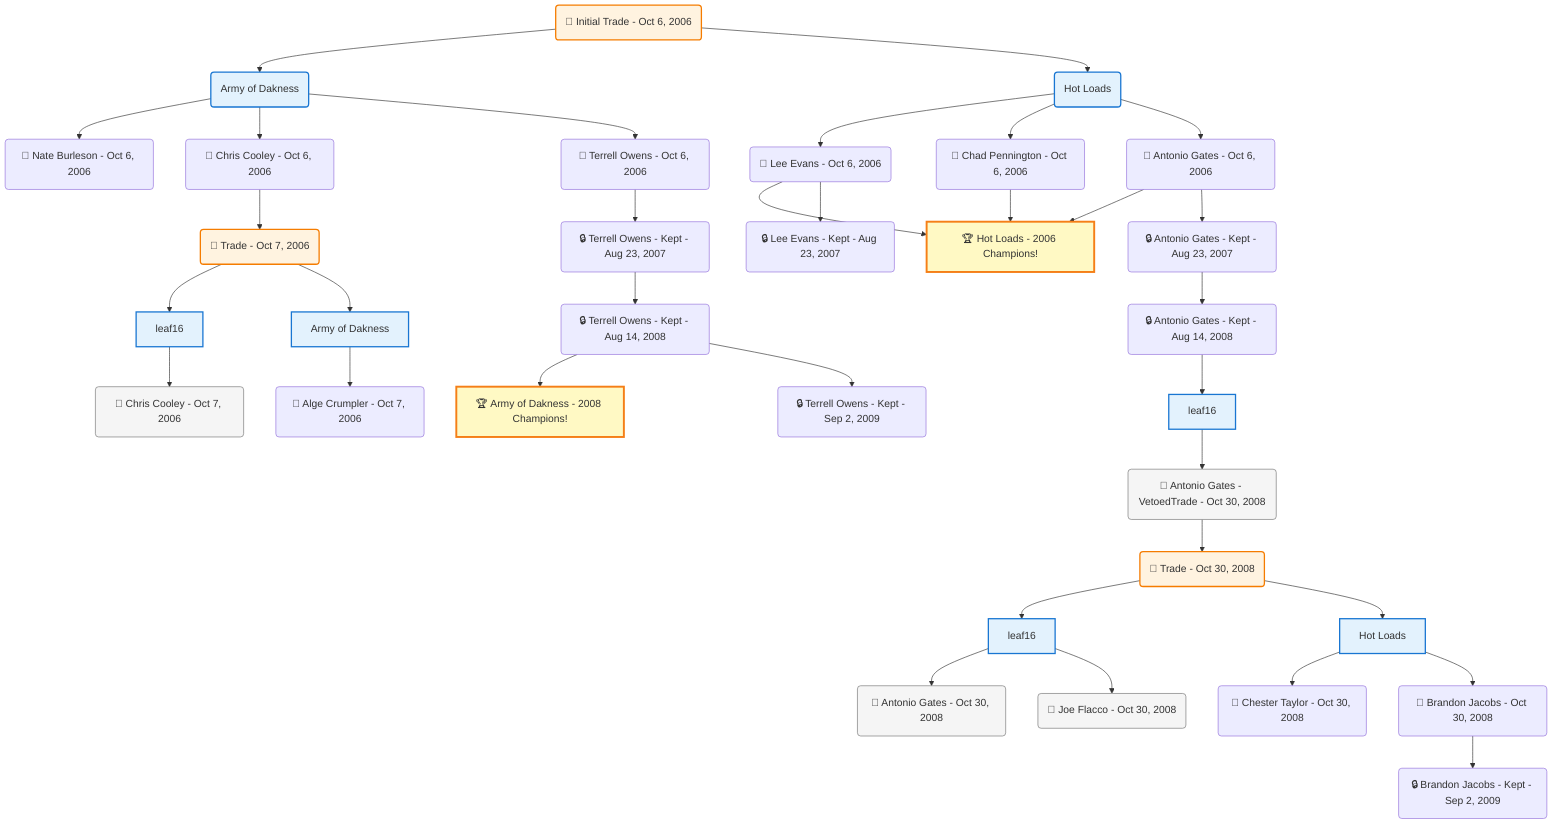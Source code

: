 flowchart TD

    TRADE_MAIN("🔄 Initial Trade - Oct 6, 2006")
    TEAM_1("Army of Dakness")
    TEAM_2("Hot Loads")
    NODE_a42cb939-12fe-41c6-a87f-39914a5982fb("🔄 Nate Burleson - Oct 6, 2006")
    NODE_b053cb77-7eee-4707-97dd-407b50a0828f("🔄 Chris Cooley - Oct 6, 2006")
    TRADE_710540ab-88d8-4343-94b2-9493cc2491a8_3("🔄 Trade - Oct 7, 2006")
    TEAM_66fb98f4-89a7-45f9-893a-b41d71e6249d_4["leaf16"]
    NODE_7e73dde1-02b1-4d9d-ab47-c62c42bbfa25("🔄 Chris Cooley - Oct 7, 2006")
    TEAM_40f7599b-e68f-4bf4-9553-bf7e10924635_5["Army of Dakness"]
    NODE_4af5ba05-be34-4ec5-b244-3befa00adbb4("🔄 Alge Crumpler - Oct 7, 2006")
    NODE_6c7783e6-4c3b-43a3-a365-553e4ae897b0("🔄 Lee Evans - Oct 6, 2006")
    CHAMP_8e9f18ff-62c3-40e8-bb10-32f74cf4ee33_2006["🏆 Hot Loads - 2006 Champions!"]
    NODE_355b9e1d-dd1d-40da-b431-b496404d4867("🔒 Lee Evans - Kept - Aug 23, 2007")
    NODE_a050a184-3709-4905-aa75-94dbe5e8be44("🔄 Chad Pennington - Oct 6, 2006")
    NODE_7064159a-9d89-4db3-86be-ac33c463fb23("🔄 Antonio Gates - Oct 6, 2006")
    NODE_56b47567-3016-46c8-bf0e-a79ca5a48a34("🔒 Antonio Gates - Kept - Aug 23, 2007")
    NODE_43a4564d-3e19-4d30-92b8-939e4a0b2782("🔒 Antonio Gates - Kept - Aug 14, 2008")
    TEAM_66fb98f4-89a7-45f9-893a-b41d71e6249d_6["leaf16"]
    NODE_84816aa6-74dc-4cd2-9f3a-5f90cb6ca145("🔹 Antonio Gates - VetoedTrade - Oct 30, 2008")
    TRADE_87ce9d09-06a8-404c-b199-cfe247cf878a_7("🔄 Trade - Oct 30, 2008")
    TEAM_66fb98f4-89a7-45f9-893a-b41d71e6249d_8["leaf16"]
    NODE_2844b707-0034-4eab-92f1-9bcb2950aa01("🔄 Antonio Gates - Oct 30, 2008")
    NODE_15251d5e-06a7-4f76-b8c7-1c5f2f68fccd("🔄 Joe Flacco - Oct 30, 2008")
    TEAM_8e9f18ff-62c3-40e8-bb10-32f74cf4ee33_9["Hot Loads"]
    NODE_cf22c20c-fbee-488f-8600-8951bb925abd("🔄 Chester Taylor - Oct 30, 2008")
    NODE_0e3144bd-53ce-49b2-92f0-94ae2e584153("🔄 Brandon Jacobs - Oct 30, 2008")
    NODE_64589c2f-3fd5-4fbe-a096-8e5f8fdbfdcc("🔒 Brandon Jacobs - Kept - Sep 2, 2009")
    NODE_b2159c8e-a5b5-4093-871c-ed731fcbd902("🔄 Terrell Owens - Oct 6, 2006")
    NODE_87b0f2e0-7965-49ec-aad3-70f65251aebe("🔒 Terrell Owens - Kept - Aug 23, 2007")
    NODE_cd43b0bf-4071-46ba-b3b8-21499efa5545("🔒 Terrell Owens - Kept - Aug 14, 2008")
    CHAMP_40f7599b-e68f-4bf4-9553-bf7e10924635_2008["🏆 Army of Dakness - 2008 Champions!"]
    NODE_e67e5f8f-9eb1-4ace-b6f0-438f9b8283c1("🔒 Terrell Owens - Kept - Sep 2, 2009")

    TRADE_MAIN --> TEAM_1
    TRADE_MAIN --> TEAM_2
    TEAM_1 --> NODE_a42cb939-12fe-41c6-a87f-39914a5982fb
    TEAM_1 --> NODE_b053cb77-7eee-4707-97dd-407b50a0828f
    NODE_b053cb77-7eee-4707-97dd-407b50a0828f --> TRADE_710540ab-88d8-4343-94b2-9493cc2491a8_3
    TRADE_710540ab-88d8-4343-94b2-9493cc2491a8_3 --> TEAM_66fb98f4-89a7-45f9-893a-b41d71e6249d_4
    TEAM_66fb98f4-89a7-45f9-893a-b41d71e6249d_4 --> NODE_7e73dde1-02b1-4d9d-ab47-c62c42bbfa25
    TRADE_710540ab-88d8-4343-94b2-9493cc2491a8_3 --> TEAM_40f7599b-e68f-4bf4-9553-bf7e10924635_5
    TEAM_40f7599b-e68f-4bf4-9553-bf7e10924635_5 --> NODE_4af5ba05-be34-4ec5-b244-3befa00adbb4
    TEAM_2 --> NODE_6c7783e6-4c3b-43a3-a365-553e4ae897b0
    NODE_6c7783e6-4c3b-43a3-a365-553e4ae897b0 --> CHAMP_8e9f18ff-62c3-40e8-bb10-32f74cf4ee33_2006
    NODE_6c7783e6-4c3b-43a3-a365-553e4ae897b0 --> NODE_355b9e1d-dd1d-40da-b431-b496404d4867
    TEAM_2 --> NODE_a050a184-3709-4905-aa75-94dbe5e8be44
    NODE_a050a184-3709-4905-aa75-94dbe5e8be44 --> CHAMP_8e9f18ff-62c3-40e8-bb10-32f74cf4ee33_2006
    TEAM_2 --> NODE_7064159a-9d89-4db3-86be-ac33c463fb23
    NODE_7064159a-9d89-4db3-86be-ac33c463fb23 --> CHAMP_8e9f18ff-62c3-40e8-bb10-32f74cf4ee33_2006
    NODE_7064159a-9d89-4db3-86be-ac33c463fb23 --> NODE_56b47567-3016-46c8-bf0e-a79ca5a48a34
    NODE_56b47567-3016-46c8-bf0e-a79ca5a48a34 --> NODE_43a4564d-3e19-4d30-92b8-939e4a0b2782
    NODE_43a4564d-3e19-4d30-92b8-939e4a0b2782 --> TEAM_66fb98f4-89a7-45f9-893a-b41d71e6249d_6
    TEAM_66fb98f4-89a7-45f9-893a-b41d71e6249d_6 --> NODE_84816aa6-74dc-4cd2-9f3a-5f90cb6ca145
    NODE_84816aa6-74dc-4cd2-9f3a-5f90cb6ca145 --> TRADE_87ce9d09-06a8-404c-b199-cfe247cf878a_7
    TRADE_87ce9d09-06a8-404c-b199-cfe247cf878a_7 --> TEAM_66fb98f4-89a7-45f9-893a-b41d71e6249d_8
    TEAM_66fb98f4-89a7-45f9-893a-b41d71e6249d_8 --> NODE_2844b707-0034-4eab-92f1-9bcb2950aa01
    TEAM_66fb98f4-89a7-45f9-893a-b41d71e6249d_8 --> NODE_15251d5e-06a7-4f76-b8c7-1c5f2f68fccd
    TRADE_87ce9d09-06a8-404c-b199-cfe247cf878a_7 --> TEAM_8e9f18ff-62c3-40e8-bb10-32f74cf4ee33_9
    TEAM_8e9f18ff-62c3-40e8-bb10-32f74cf4ee33_9 --> NODE_cf22c20c-fbee-488f-8600-8951bb925abd
    TEAM_8e9f18ff-62c3-40e8-bb10-32f74cf4ee33_9 --> NODE_0e3144bd-53ce-49b2-92f0-94ae2e584153
    NODE_0e3144bd-53ce-49b2-92f0-94ae2e584153 --> NODE_64589c2f-3fd5-4fbe-a096-8e5f8fdbfdcc
    TEAM_1 --> NODE_b2159c8e-a5b5-4093-871c-ed731fcbd902
    NODE_b2159c8e-a5b5-4093-871c-ed731fcbd902 --> NODE_87b0f2e0-7965-49ec-aad3-70f65251aebe
    NODE_87b0f2e0-7965-49ec-aad3-70f65251aebe --> NODE_cd43b0bf-4071-46ba-b3b8-21499efa5545
    NODE_cd43b0bf-4071-46ba-b3b8-21499efa5545 --> CHAMP_40f7599b-e68f-4bf4-9553-bf7e10924635_2008
    NODE_cd43b0bf-4071-46ba-b3b8-21499efa5545 --> NODE_e67e5f8f-9eb1-4ace-b6f0-438f9b8283c1

    %% Node styling
    classDef teamNode fill:#e3f2fd,stroke:#1976d2,stroke-width:2px
    classDef tradeNode fill:#fff3e0,stroke:#f57c00,stroke-width:2px
    classDef playerNode fill:#f3e5f5,stroke:#7b1fa2,stroke-width:1px
    classDef nonRootPlayerNode fill:#f5f5f5,stroke:#757575,stroke-width:1px
    classDef endNode fill:#ffebee,stroke:#c62828,stroke-width:2px
    classDef waiverNode fill:#e8f5e8,stroke:#388e3c,stroke-width:2px
    classDef championshipNode fill:#fff9c4,stroke:#f57f17,stroke-width:3px

    class TEAM_1,TEAM_2,TEAM_66fb98f4-89a7-45f9-893a-b41d71e6249d_4,TEAM_40f7599b-e68f-4bf4-9553-bf7e10924635_5,TEAM_66fb98f4-89a7-45f9-893a-b41d71e6249d_6,TEAM_66fb98f4-89a7-45f9-893a-b41d71e6249d_8,TEAM_8e9f18ff-62c3-40e8-bb10-32f74cf4ee33_9 teamNode
    class CHAMP_8e9f18ff-62c3-40e8-bb10-32f74cf4ee33_2006,CHAMP_40f7599b-e68f-4bf4-9553-bf7e10924635_2008 championshipNode
    class NODE_7e73dde1-02b1-4d9d-ab47-c62c42bbfa25,NODE_84816aa6-74dc-4cd2-9f3a-5f90cb6ca145,NODE_2844b707-0034-4eab-92f1-9bcb2950aa01,NODE_15251d5e-06a7-4f76-b8c7-1c5f2f68fccd nonRootPlayerNode
    class TRADE_MAIN,TRADE_710540ab-88d8-4343-94b2-9493cc2491a8_3,TRADE_87ce9d09-06a8-404c-b199-cfe247cf878a_7 tradeNode